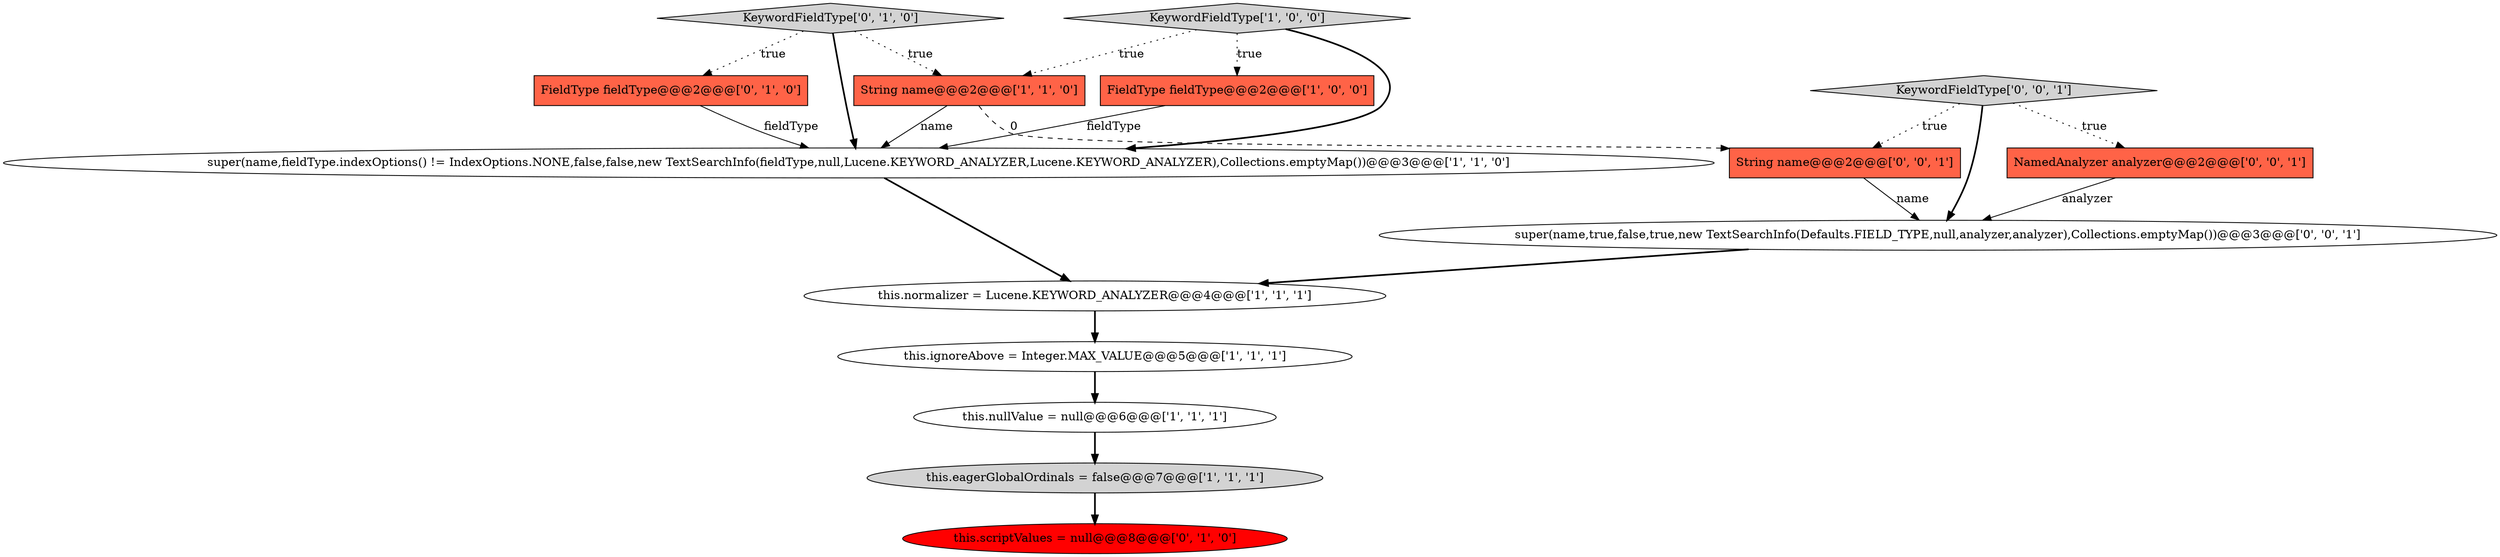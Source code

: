 digraph {
1 [style = filled, label = "this.ignoreAbove = Integer.MAX_VALUE@@@5@@@['1', '1', '1']", fillcolor = white, shape = ellipse image = "AAA0AAABBB1BBB"];
11 [style = filled, label = "KeywordFieldType['0', '0', '1']", fillcolor = lightgray, shape = diamond image = "AAA0AAABBB3BBB"];
13 [style = filled, label = "String name@@@2@@@['0', '0', '1']", fillcolor = tomato, shape = box image = "AAA0AAABBB3BBB"];
0 [style = filled, label = "KeywordFieldType['1', '0', '0']", fillcolor = lightgray, shape = diamond image = "AAA0AAABBB1BBB"];
9 [style = filled, label = "KeywordFieldType['0', '1', '0']", fillcolor = lightgray, shape = diamond image = "AAA0AAABBB2BBB"];
4 [style = filled, label = "super(name,fieldType.indexOptions() != IndexOptions.NONE,false,false,new TextSearchInfo(fieldType,null,Lucene.KEYWORD_ANALYZER,Lucene.KEYWORD_ANALYZER),Collections.emptyMap())@@@3@@@['1', '1', '0']", fillcolor = white, shape = ellipse image = "AAA0AAABBB1BBB"];
6 [style = filled, label = "FieldType fieldType@@@2@@@['1', '0', '0']", fillcolor = tomato, shape = box image = "AAA0AAABBB1BBB"];
5 [style = filled, label = "this.normalizer = Lucene.KEYWORD_ANALYZER@@@4@@@['1', '1', '1']", fillcolor = white, shape = ellipse image = "AAA0AAABBB1BBB"];
8 [style = filled, label = "FieldType fieldType@@@2@@@['0', '1', '0']", fillcolor = tomato, shape = box image = "AAA0AAABBB2BBB"];
7 [style = filled, label = "String name@@@2@@@['1', '1', '0']", fillcolor = tomato, shape = box image = "AAA0AAABBB1BBB"];
3 [style = filled, label = "this.eagerGlobalOrdinals = false@@@7@@@['1', '1', '1']", fillcolor = lightgray, shape = ellipse image = "AAA0AAABBB1BBB"];
12 [style = filled, label = "NamedAnalyzer analyzer@@@2@@@['0', '0', '1']", fillcolor = tomato, shape = box image = "AAA0AAABBB3BBB"];
10 [style = filled, label = "this.scriptValues = null@@@8@@@['0', '1', '0']", fillcolor = red, shape = ellipse image = "AAA1AAABBB2BBB"];
14 [style = filled, label = "super(name,true,false,true,new TextSearchInfo(Defaults.FIELD_TYPE,null,analyzer,analyzer),Collections.emptyMap())@@@3@@@['0', '0', '1']", fillcolor = white, shape = ellipse image = "AAA0AAABBB3BBB"];
2 [style = filled, label = "this.nullValue = null@@@6@@@['1', '1', '1']", fillcolor = white, shape = ellipse image = "AAA0AAABBB1BBB"];
11->14 [style = bold, label=""];
9->4 [style = bold, label=""];
2->3 [style = bold, label=""];
11->12 [style = dotted, label="true"];
8->4 [style = solid, label="fieldType"];
11->13 [style = dotted, label="true"];
0->6 [style = dotted, label="true"];
7->4 [style = solid, label="name"];
9->8 [style = dotted, label="true"];
13->14 [style = solid, label="name"];
3->10 [style = bold, label=""];
5->1 [style = bold, label=""];
12->14 [style = solid, label="analyzer"];
0->4 [style = bold, label=""];
7->13 [style = dashed, label="0"];
6->4 [style = solid, label="fieldType"];
1->2 [style = bold, label=""];
9->7 [style = dotted, label="true"];
4->5 [style = bold, label=""];
0->7 [style = dotted, label="true"];
14->5 [style = bold, label=""];
}

